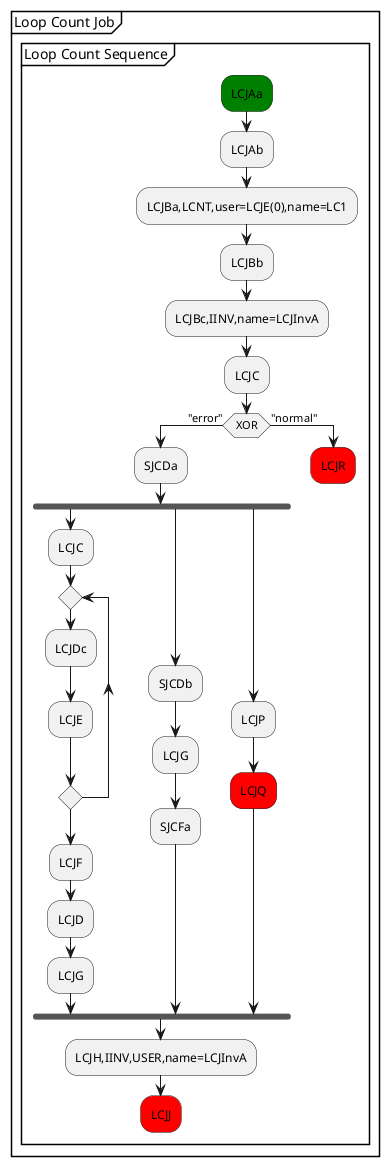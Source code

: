 @startuml
partition "Loop Count Job" {
group "Loop Count Sequence"
  #green:LCJAa;
  :LCJAb;
  :LCJBa,LCNT,user=LCJE(0),name=LC1;
  :LCJBb;
  :LCJBc,IINV,name=LCJInvA;
  :LCJC;
  if (XOR) then ("error")
    :SJCDa;
    fork
      :LCJC;
      repeat
        :LCJDc;
        :LCJE;
      repeat while
      :LCJF;
      :LCJD;
      :LCJG;
    fork again
    :SJCDb;
      :LCJG;
      :SJCFa;
    fork again
      :LCJP;
      #red:LCJQ;
    end fork
    :LCJH,IINV,USER,name=LCJInvA;
    #red:LCJJ;
    detach
  else ("normal")
    #red:LCJR;
    detach
  endif
end group
}
@enduml